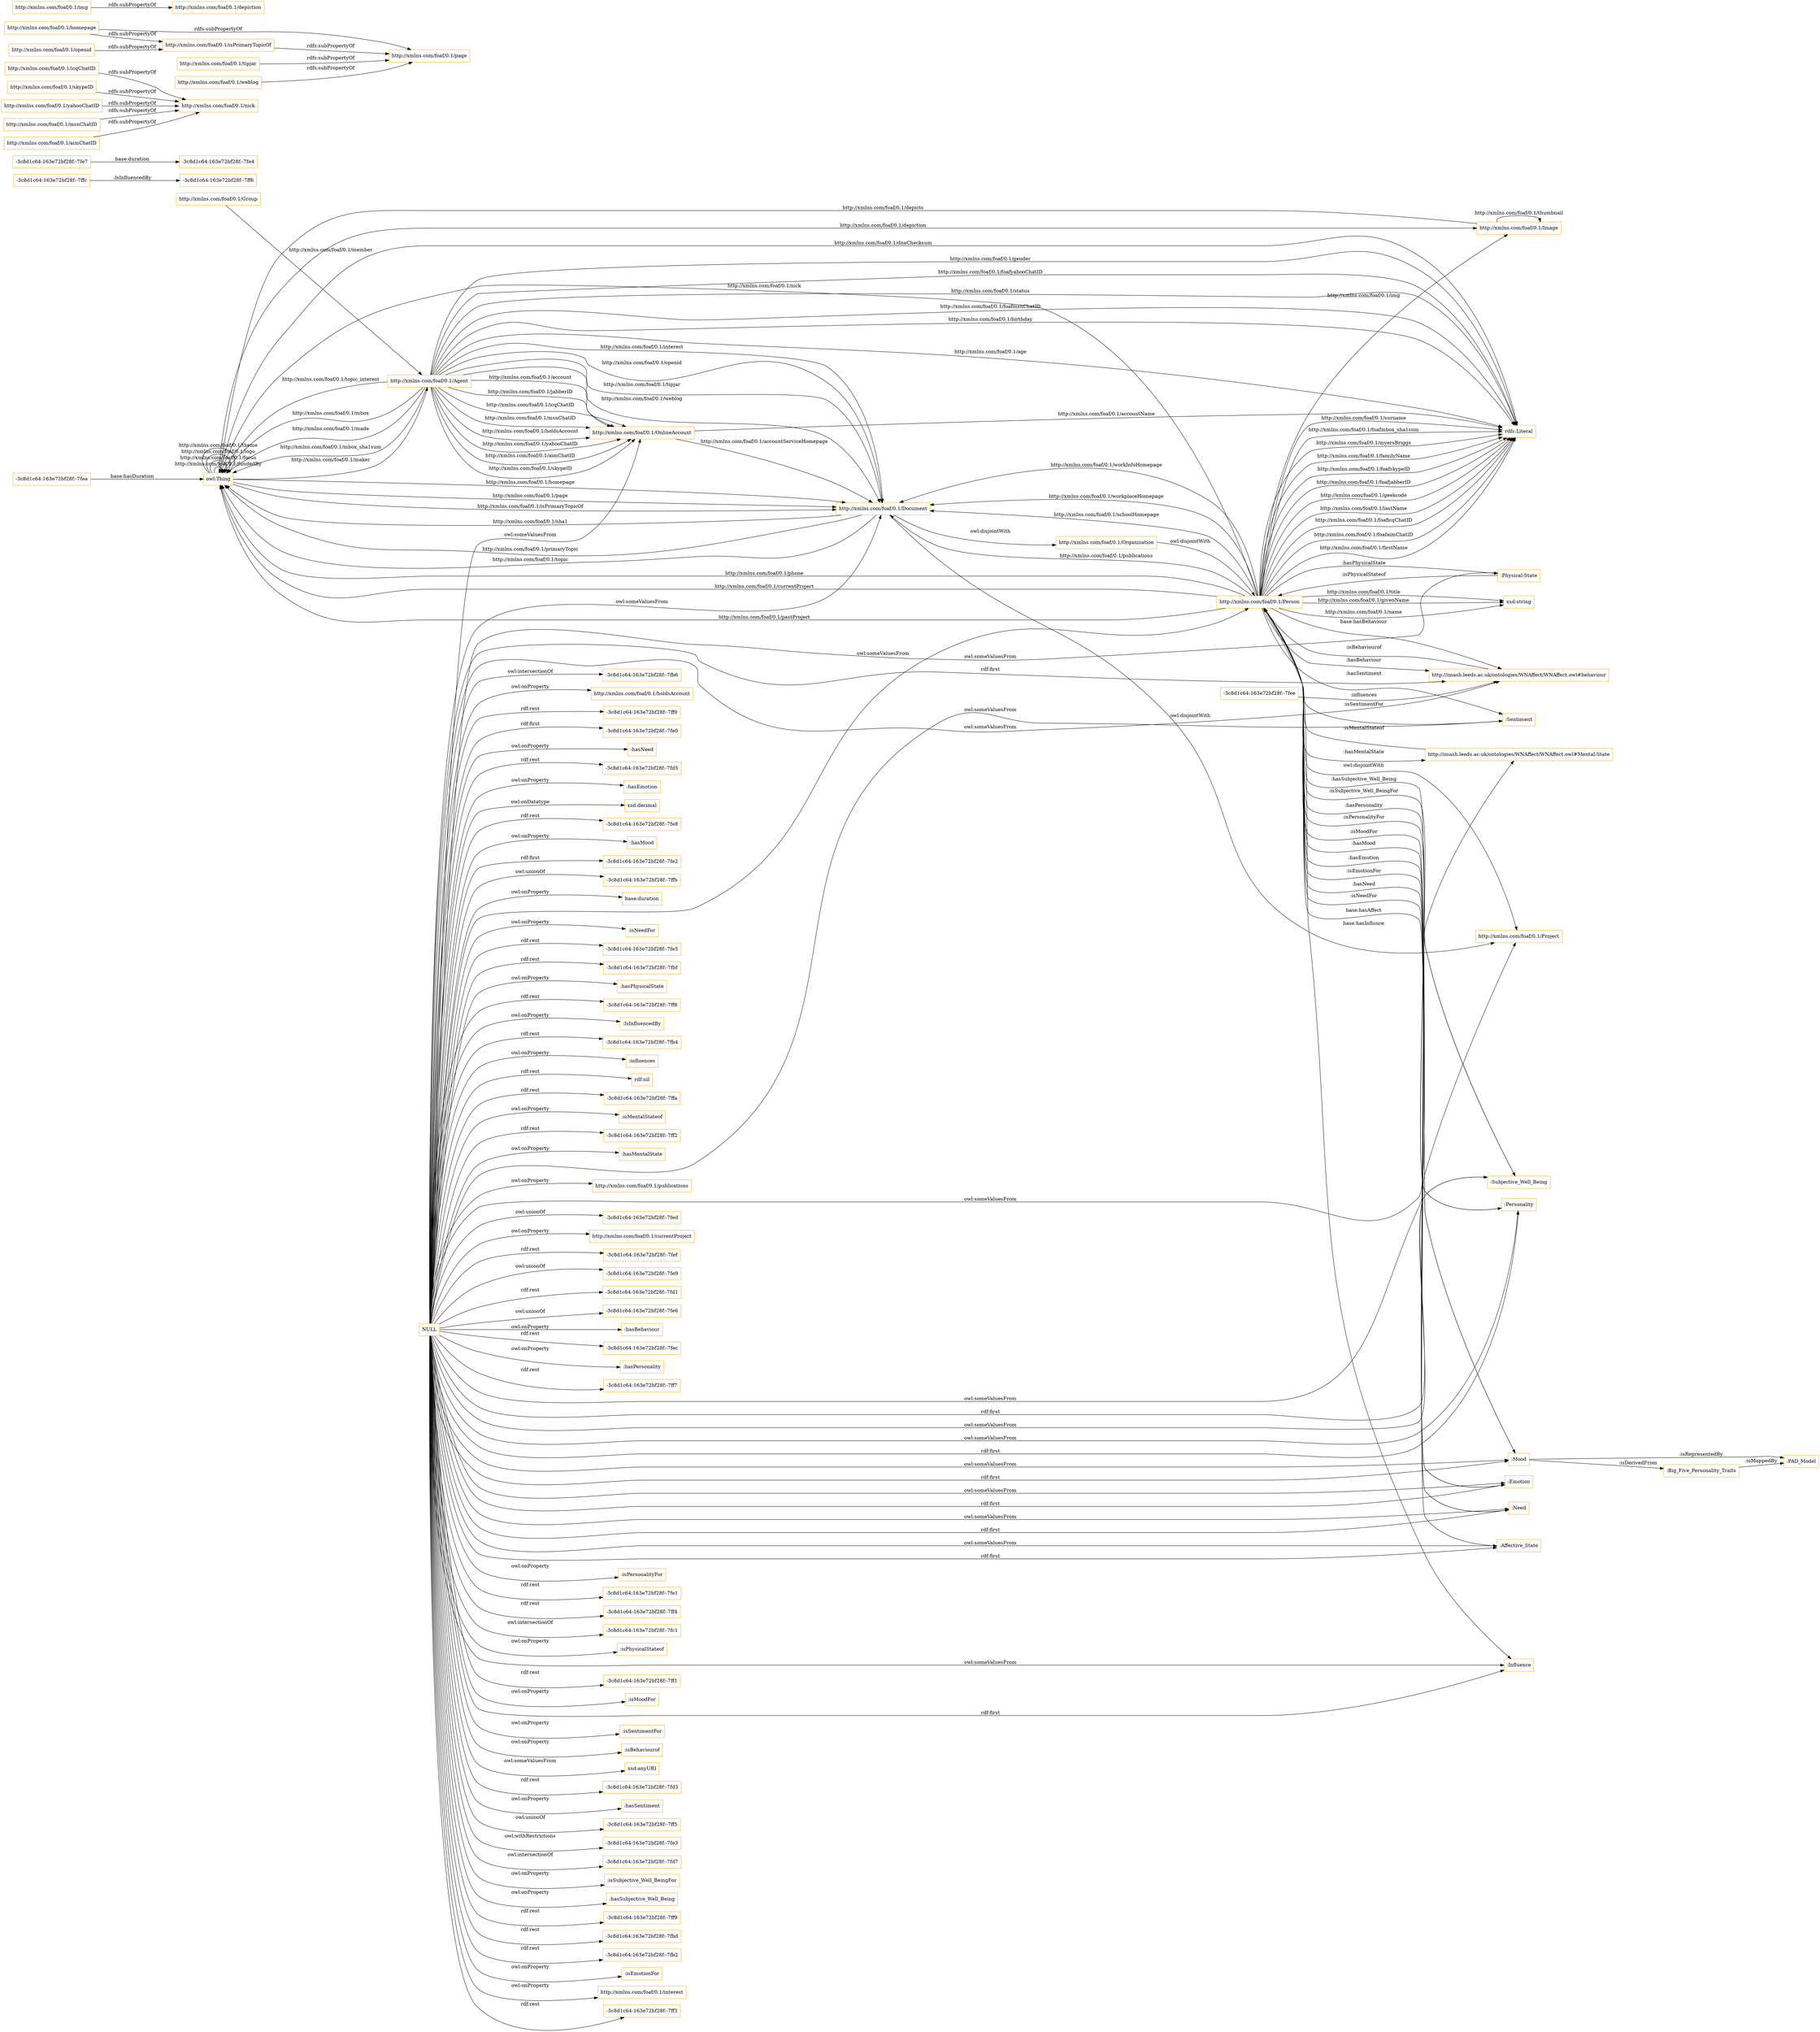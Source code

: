digraph ar2dtool_diagram { 
rankdir=LR;
size="1501"
node [shape = rectangle, color="orange"]; "-3c8d1c64:163e72bf28f:-7fea" ":Personality" "http://xmlns.com/foaf/0.1/Document" ":Sentiment" ":Emotion" "http://xmlns.com/foaf/0.1/Group" ":Influence" ":Affective_State" "http://imash.leeds.ac.uk/ontologies/WNAffect/WNAffect.owl#Mental-State" "-3c8d1c64:163e72bf28f:-7ff6" ":Mood" "http://xmlns.com/foaf/0.1/Person" ":Need" ":Subjective_Well_Being" "-3c8d1c64:163e72bf28f:-7fee" "-3c8d1c64:163e72bf28f:-7fe7" "http://xmlns.com/foaf/0.1/Organization" "-3c8d1c64:163e72bf28f:-7ffc" "http://xmlns.com/foaf/0.1/Agent" ":Physical-State" "http://imash.leeds.ac.uk/ontologies/WNAffect/WNAffect.owl#behaviour" "http://xmlns.com/foaf/0.1/Image" ":Big_Five_Personality_Traits" ":PAD_Model" "http://xmlns.com/foaf/0.1/Project" "http://xmlns.com/foaf/0.1/OnlineAccount" ; /*classes style*/
	"http://xmlns.com/foaf/0.1/icqChatID" -> "http://xmlns.com/foaf/0.1/nick" [ label = "rdfs:subPropertyOf" ];
	"http://xmlns.com/foaf/0.1/isPrimaryTopicOf" -> "http://xmlns.com/foaf/0.1/page" [ label = "rdfs:subPropertyOf" ];
	"http://xmlns.com/foaf/0.1/openid" -> "http://xmlns.com/foaf/0.1/isPrimaryTopicOf" [ label = "rdfs:subPropertyOf" ];
	"http://xmlns.com/foaf/0.1/skypeID" -> "http://xmlns.com/foaf/0.1/nick" [ label = "rdfs:subPropertyOf" ];
	"http://xmlns.com/foaf/0.1/yahooChatID" -> "http://xmlns.com/foaf/0.1/nick" [ label = "rdfs:subPropertyOf" ];
	"http://xmlns.com/foaf/0.1/homepage" -> "http://xmlns.com/foaf/0.1/page" [ label = "rdfs:subPropertyOf" ];
	"http://xmlns.com/foaf/0.1/homepage" -> "http://xmlns.com/foaf/0.1/isPrimaryTopicOf" [ label = "rdfs:subPropertyOf" ];
	"http://xmlns.com/foaf/0.1/img" -> "http://xmlns.com/foaf/0.1/depiction" [ label = "rdfs:subPropertyOf" ];
	"http://xmlns.com/foaf/0.1/msnChatID" -> "http://xmlns.com/foaf/0.1/nick" [ label = "rdfs:subPropertyOf" ];
	"http://xmlns.com/foaf/0.1/Organization" -> "http://xmlns.com/foaf/0.1/Person" [ label = "owl:disjointWith" ];
	"NULL" -> ":isMoodFor" [ label = "owl:onProperty" ];
	"NULL" -> ":isSentimentFor" [ label = "owl:onProperty" ];
	"NULL" -> ":isBehaviourof" [ label = "owl:onProperty" ];
	"NULL" -> "xsd:anyURI" [ label = "owl:someValuesFrom" ];
	"NULL" -> ":Personality" [ label = "rdf:first" ];
	"NULL" -> "-3c8d1c64:163e72bf28f:-7fd3" [ label = "rdf:rest" ];
	"NULL" -> ":hasSentiment" [ label = "owl:onProperty" ];
	"NULL" -> "-3c8d1c64:163e72bf28f:-7ff5" [ label = "owl:unionOf" ];
	"NULL" -> "-3c8d1c64:163e72bf28f:-7fe3" [ label = "owl:withRestrictions" ];
	"NULL" -> "http://imash.leeds.ac.uk/ontologies/WNAffect/WNAffect.owl#behaviour" [ label = "rdf:first" ];
	"NULL" -> "-3c8d1c64:163e72bf28f:-7fd7" [ label = "owl:intersectionOf" ];
	"NULL" -> ":isSubjective_Well_BeingFor" [ label = "owl:onProperty" ];
	"NULL" -> ":hasSubjective_Well_Being" [ label = "owl:onProperty" ];
	"NULL" -> "-3c8d1c64:163e72bf28f:-7ff9" [ label = "rdf:rest" ];
	"NULL" -> ":Physical-State" [ label = "owl:someValuesFrom" ];
	"NULL" -> "-3c8d1c64:163e72bf28f:-7fbd" [ label = "rdf:rest" ];
	"NULL" -> ":Subjective_Well_Being" [ label = "rdf:first" ];
	"NULL" -> "http://xmlns.com/foaf/0.1/OnlineAccount" [ label = "owl:someValuesFrom" ];
	"NULL" -> ":Need" [ label = "owl:someValuesFrom" ];
	"NULL" -> "-3c8d1c64:163e72bf28f:-7fb2" [ label = "rdf:rest" ];
	"NULL" -> ":isEmotionFor" [ label = "owl:onProperty" ];
	"NULL" -> "http://xmlns.com/foaf/0.1/interest" [ label = "owl:onProperty" ];
	"NULL" -> "-3c8d1c64:163e72bf28f:-7ff3" [ label = "rdf:rest" ];
	"NULL" -> ":Influence" [ label = "owl:someValuesFrom" ];
	"NULL" -> "-3c8d1c64:163e72bf28f:-7fb6" [ label = "owl:intersectionOf" ];
	"NULL" -> "http://xmlns.com/foaf/0.1/Project" [ label = "owl:someValuesFrom" ];
	"NULL" -> "http://xmlns.com/foaf/0.1/holdsAccount" [ label = "owl:onProperty" ];
	"NULL" -> "-3c8d1c64:163e72bf28f:-7ff0" [ label = "rdf:rest" ];
	"NULL" -> "-3c8d1c64:163e72bf28f:-7fe0" [ label = "rdf:first" ];
	"NULL" -> ":Personality" [ label = "owl:someValuesFrom" ];
	"NULL" -> ":hasNeed" [ label = "owl:onProperty" ];
	"NULL" -> "-3c8d1c64:163e72bf28f:-7fd5" [ label = "rdf:rest" ];
	"NULL" -> ":hasEmotion" [ label = "owl:onProperty" ];
	"NULL" -> "http://xmlns.com/foaf/0.1/Document" [ label = "owl:someValuesFrom" ];
	"NULL" -> "xsd:decimal" [ label = "owl:onDatatype" ];
	"NULL" -> "-3c8d1c64:163e72bf28f:-7fe8" [ label = "rdf:rest" ];
	"NULL" -> ":hasMood" [ label = "owl:onProperty" ];
	"NULL" -> "-3c8d1c64:163e72bf28f:-7fe2" [ label = "rdf:first" ];
	"NULL" -> "-3c8d1c64:163e72bf28f:-7ffb" [ label = "owl:unionOf" ];
	"NULL" -> "base:duration" [ label = "owl:onProperty" ];
	"NULL" -> ":isNeedFor" [ label = "owl:onProperty" ];
	"NULL" -> "-3c8d1c64:163e72bf28f:-7fe5" [ label = "rdf:rest" ];
	"NULL" -> "-3c8d1c64:163e72bf28f:-7fbf" [ label = "rdf:rest" ];
	"NULL" -> ":hasPhysicalState" [ label = "owl:onProperty" ];
	"NULL" -> "-3c8d1c64:163e72bf28f:-7ff8" [ label = "rdf:rest" ];
	"NULL" -> ":IsInfluencedBy" [ label = "owl:onProperty" ];
	"NULL" -> "-3c8d1c64:163e72bf28f:-7fb4" [ label = "rdf:rest" ];
	"NULL" -> ":influences" [ label = "owl:onProperty" ];
	"NULL" -> "rdf:nil" [ label = "rdf:rest" ];
	"NULL" -> ":Mood" [ label = "owl:someValuesFrom" ];
	"NULL" -> "-3c8d1c64:163e72bf28f:-7ffa" [ label = "rdf:rest" ];
	"NULL" -> ":isMentalStateof" [ label = "owl:onProperty" ];
	"NULL" -> "-3c8d1c64:163e72bf28f:-7ff2" [ label = "rdf:rest" ];
	"NULL" -> ":Sentiment" [ label = "owl:someValuesFrom" ];
	"NULL" -> ":Emotion" [ label = "rdf:first" ];
	"NULL" -> ":hasMentalState" [ label = "owl:onProperty" ];
	"NULL" -> "http://xmlns.com/foaf/0.1/publications" [ label = "owl:onProperty" ];
	"NULL" -> ":Need" [ label = "rdf:first" ];
	"NULL" -> "-3c8d1c64:163e72bf28f:-7fed" [ label = "owl:unionOf" ];
	"NULL" -> ":Emotion" [ label = "owl:someValuesFrom" ];
	"NULL" -> "http://xmlns.com/foaf/0.1/currentProject" [ label = "owl:onProperty" ];
	"NULL" -> "-3c8d1c64:163e72bf28f:-7fef" [ label = "rdf:rest" ];
	"NULL" -> "-3c8d1c64:163e72bf28f:-7fe9" [ label = "owl:unionOf" ];
	"NULL" -> ":Affective_State" [ label = "owl:someValuesFrom" ];
	"NULL" -> "http://imash.leeds.ac.uk/ontologies/WNAffect/WNAffect.owl#behaviour" [ label = "owl:someValuesFrom" ];
	"NULL" -> "-3c8d1c64:163e72bf28f:-7fd1" [ label = "rdf:rest" ];
	"NULL" -> "-3c8d1c64:163e72bf28f:-7fe6" [ label = "owl:unionOf" ];
	"NULL" -> ":hasBehaviour" [ label = "owl:onProperty" ];
	"NULL" -> "-3c8d1c64:163e72bf28f:-7fec" [ label = "rdf:rest" ];
	"NULL" -> "http://imash.leeds.ac.uk/ontologies/WNAffect/WNAffect.owl#Mental-State" [ label = "owl:someValuesFrom" ];
	"NULL" -> ":hasPersonality" [ label = "owl:onProperty" ];
	"NULL" -> "http://xmlns.com/foaf/0.1/Person" [ label = "owl:someValuesFrom" ];
	"NULL" -> "-3c8d1c64:163e72bf28f:-7ff7" [ label = "rdf:rest" ];
	"NULL" -> ":Influence" [ label = "rdf:first" ];
	"NULL" -> ":isPersonalityFor" [ label = "owl:onProperty" ];
	"NULL" -> "-3c8d1c64:163e72bf28f:-7fe1" [ label = "rdf:rest" ];
	"NULL" -> ":Mood" [ label = "rdf:first" ];
	"NULL" -> ":Affective_State" [ label = "rdf:first" ];
	"NULL" -> "-3c8d1c64:163e72bf28f:-7ff4" [ label = "rdf:rest" ];
	"NULL" -> "-3c8d1c64:163e72bf28f:-7fc1" [ label = "owl:intersectionOf" ];
	"NULL" -> ":isPhysicalStateof" [ label = "owl:onProperty" ];
	"NULL" -> "-3c8d1c64:163e72bf28f:-7ff1" [ label = "rdf:rest" ];
	"NULL" -> ":Subjective_Well_Being" [ label = "owl:someValuesFrom" ];
	"http://xmlns.com/foaf/0.1/tipjar" -> "http://xmlns.com/foaf/0.1/page" [ label = "rdfs:subPropertyOf" ];
	"http://xmlns.com/foaf/0.1/weblog" -> "http://xmlns.com/foaf/0.1/page" [ label = "rdfs:subPropertyOf" ];
	"http://xmlns.com/foaf/0.1/Person" -> "http://xmlns.com/foaf/0.1/Project" [ label = "owl:disjointWith" ];
	"http://xmlns.com/foaf/0.1/aimChatID" -> "http://xmlns.com/foaf/0.1/nick" [ label = "rdfs:subPropertyOf" ];
	"http://xmlns.com/foaf/0.1/Document" -> "http://xmlns.com/foaf/0.1/Project" [ label = "owl:disjointWith" ];
	"http://xmlns.com/foaf/0.1/Document" -> "http://xmlns.com/foaf/0.1/Organization" [ label = "owl:disjointWith" ];
	"http://xmlns.com/foaf/0.1/Person" -> "xsd:string" [ label = "http://xmlns.com/foaf/0.1/name" ];
	"owl:Thing" -> "http://xmlns.com/foaf/0.1/Document" [ label = "http://xmlns.com/foaf/0.1/page" ];
	"http://xmlns.com/foaf/0.1/Agent" -> "http://xmlns.com/foaf/0.1/Document" [ label = "http://xmlns.com/foaf/0.1/openid" ];
	"http://xmlns.com/foaf/0.1/Document" -> "owl:Thing" [ label = "http://xmlns.com/foaf/0.1/sha1" ];
	"http://xmlns.com/foaf/0.1/Person" -> "rdfs:Literal" [ label = "http://xmlns.com/foaf/0.1/foaficqChatID" ];
	"owl:Thing" -> "rdfs:Literal" [ label = "http://xmlns.com/foaf/0.1/dnaChecksum" ];
	"http://xmlns.com/foaf/0.1/Person" -> ":Mood" [ label = ":hasMood" ];
	":Subjective_Well_Being" -> "http://xmlns.com/foaf/0.1/Person" [ label = ":isSubjective_Well_BeingFor" ];
	"http://xmlns.com/foaf/0.1/Agent" -> "http://xmlns.com/foaf/0.1/Document" [ label = "http://xmlns.com/foaf/0.1/tipjar" ];
	"http://xmlns.com/foaf/0.1/Person" -> "http://xmlns.com/foaf/0.1/Document" [ label = "http://xmlns.com/foaf/0.1/publications" ];
	"http://xmlns.com/foaf/0.1/Person" -> "http://imash.leeds.ac.uk/ontologies/WNAffect/WNAffect.owl#behaviour" [ label = ":hasBehaviour" ];
	"http://xmlns.com/foaf/0.1/Person" -> "xsd:string" [ label = "http://xmlns.com/foaf/0.1/title" ];
	"http://xmlns.com/foaf/0.1/Person" -> "owl:Thing" [ label = "http://xmlns.com/foaf/0.1/pastProject" ];
	":Physical-State" -> "http://xmlns.com/foaf/0.1/Person" [ label = ":isPhysicalStateof" ];
	"http://xmlns.com/foaf/0.1/Person" -> "rdfs:Literal" [ label = "http://xmlns.com/foaf/0.1/foafaimChatID" ];
	":Mood" -> "http://xmlns.com/foaf/0.1/Person" [ label = ":isMoodFor" ];
	":Personality" -> "http://xmlns.com/foaf/0.1/Person" [ label = ":isPersonalityFor" ];
	"-3c8d1c64:163e72bf28f:-7fea" -> "owl:Thing" [ label = "base:hasDuration" ];
	"-3c8d1c64:163e72bf28f:-7ffc" -> "-3c8d1c64:163e72bf28f:-7ff6" [ label = ":IsInfluencedBy" ];
	"http://xmlns.com/foaf/0.1/Person" -> "rdfs:Literal" [ label = "http://xmlns.com/foaf/0.1/firstName" ];
	"http://xmlns.com/foaf/0.1/Person" -> "rdfs:Literal" [ label = "http://xmlns.com/foaf/0.1/surname" ];
	"http://xmlns.com/foaf/0.1/Person" -> "rdfs:Literal" [ label = "http://xmlns.com/foaf/0.1/foafmbox_sha1sum" ];
	"http://xmlns.com/foaf/0.1/Agent" -> "owl:Thing" [ label = "http://xmlns.com/foaf/0.1/topic_interest" ];
	":Big_Five_Personality_Traits" -> ":PAD_Model" [ label = ":isMappedBy" ];
	"owl:Thing" -> "owl:Thing" [ label = "http://xmlns.com/foaf/0.1/fundedBy" ];
	"http://xmlns.com/foaf/0.1/Person" -> "http://imash.leeds.ac.uk/ontologies/WNAffect/WNAffect.owl#behaviour" [ label = "base:hasBehaviour" ];
	"http://xmlns.com/foaf/0.1/Agent" -> "http://xmlns.com/foaf/0.1/OnlineAccount" [ label = "http://xmlns.com/foaf/0.1/account" ];
	"http://xmlns.com/foaf/0.1/Agent" -> "rdfs:Literal" [ label = "http://xmlns.com/foaf/0.1/gender" ];
	"http://xmlns.com/foaf/0.1/Agent" -> "rdfs:Literal" [ label = "http://xmlns.com/foaf/0.1/foafyahooChatID" ];
	"http://xmlns.com/foaf/0.1/Person" -> "http://xmlns.com/foaf/0.1/Image" [ label = "http://xmlns.com/foaf/0.1/img" ];
	"-3c8d1c64:163e72bf28f:-7fee" -> "http://imash.leeds.ac.uk/ontologies/WNAffect/WNAffect.owl#behaviour" [ label = ":influences" ];
	"http://xmlns.com/foaf/0.1/Agent" -> "http://xmlns.com/foaf/0.1/OnlineAccount" [ label = "http://xmlns.com/foaf/0.1/jabberID" ];
	"http://xmlns.com/foaf/0.1/Agent" -> "rdfs:Literal" [ label = "http://xmlns.com/foaf/0.1/status" ];
	"http://xmlns.com/foaf/0.1/Person" -> "http://xmlns.com/foaf/0.1/Document" [ label = "http://xmlns.com/foaf/0.1/workInfoHomepage" ];
	"http://xmlns.com/foaf/0.1/Person" -> "owl:Thing" [ label = "http://xmlns.com/foaf/0.1/nick" ];
	"http://xmlns.com/foaf/0.1/Agent" -> "http://xmlns.com/foaf/0.1/OnlineAccount" [ label = "http://xmlns.com/foaf/0.1/icqChatID" ];
	"owl:Thing" -> "http://xmlns.com/foaf/0.1/Document" [ label = "http://xmlns.com/foaf/0.1/homepage" ];
	"http://xmlns.com/foaf/0.1/Agent" -> "http://xmlns.com/foaf/0.1/Document" [ label = "http://xmlns.com/foaf/0.1/weblog" ];
	"http://xmlns.com/foaf/0.1/Agent" -> "http://xmlns.com/foaf/0.1/Document" [ label = "http://xmlns.com/foaf/0.1/interest" ];
	"http://xmlns.com/foaf/0.1/Person" -> "http://xmlns.com/foaf/0.1/Document" [ label = "http://xmlns.com/foaf/0.1/workplaceHomepage" ];
	"http://xmlns.com/foaf/0.1/Person" -> "owl:Thing" [ label = "http://xmlns.com/foaf/0.1/phone" ];
	"http://xmlns.com/foaf/0.1/Agent" -> "http://xmlns.com/foaf/0.1/OnlineAccount" [ label = "http://xmlns.com/foaf/0.1/msnChatID" ];
	":Sentiment" -> "http://xmlns.com/foaf/0.1/Person" [ label = ":isSentimentFor" ];
	"http://xmlns.com/foaf/0.1/Person" -> "http://xmlns.com/foaf/0.1/Document" [ label = "http://xmlns.com/foaf/0.1/schoolHomepage" ];
	"owl:Thing" -> "http://xmlns.com/foaf/0.1/Agent" [ label = "http://xmlns.com/foaf/0.1/maker" ];
	"http://xmlns.com/foaf/0.1/Agent" -> "http://xmlns.com/foaf/0.1/OnlineAccount" [ label = "http://xmlns.com/foaf/0.1/holdsAccount" ];
	"http://xmlns.com/foaf/0.1/OnlineAccount" -> "http://xmlns.com/foaf/0.1/Document" [ label = "http://xmlns.com/foaf/0.1/accountServiceHomepage" ];
	"http://xmlns.com/foaf/0.1/Agent" -> "http://xmlns.com/foaf/0.1/OnlineAccount" [ label = "http://xmlns.com/foaf/0.1/yahooChatID" ];
	"owl:Thing" -> "http://xmlns.com/foaf/0.1/Document" [ label = "http://xmlns.com/foaf/0.1/isPrimaryTopicOf" ];
	"http://xmlns.com/foaf/0.1/Person" -> ":Sentiment" [ label = ":hasSentiment" ];
	"http://xmlns.com/foaf/0.1/Agent" -> "rdfs:Literal" [ label = "http://xmlns.com/foaf/0.1/foafmsnChatID" ];
	"http://xmlns.com/foaf/0.1/Person" -> ":Affective_State" [ label = "base:hasAffect" ];
	"http://xmlns.com/foaf/0.1/Image" -> "http://xmlns.com/foaf/0.1/Image" [ label = "http://xmlns.com/foaf/0.1/thumbnail" ];
	"http://xmlns.com/foaf/0.1/Person" -> "rdfs:Literal" [ label = "http://xmlns.com/foaf/0.1/myersBriggs" ];
	"http://xmlns.com/foaf/0.1/Person" -> "rdfs:Literal" [ label = "http://xmlns.com/foaf/0.1/familyName" ];
	"http://xmlns.com/foaf/0.1/Person" -> ":Physical-State" [ label = ":hasPhysicalState" ];
	":Mood" -> ":Big_Five_Personality_Traits" [ label = ":isDerivedFrom" ];
	":Mood" -> ":PAD_Model" [ label = ":isRepresentedBy" ];
	"http://imash.leeds.ac.uk/ontologies/WNAffect/WNAffect.owl#behaviour" -> "http://xmlns.com/foaf/0.1/Person" [ label = ":isBehaviourof" ];
	"owl:Thing" -> "owl:Thing" [ label = "http://xmlns.com/foaf/0.1/focus" ];
	"http://xmlns.com/foaf/0.1/Document" -> "owl:Thing" [ label = "http://xmlns.com/foaf/0.1/primaryTopic" ];
	"http://xmlns.com/foaf/0.1/Group" -> "http://xmlns.com/foaf/0.1/Agent" [ label = "http://xmlns.com/foaf/0.1/member" ];
	"http://xmlns.com/foaf/0.1/Agent" -> "owl:Thing" [ label = "http://xmlns.com/foaf/0.1/mbox" ];
	"http://xmlns.com/foaf/0.1/Person" -> "rdfs:Literal" [ label = "http://xmlns.com/foaf/0.1/foafskypeID" ];
	"http://imash.leeds.ac.uk/ontologies/WNAffect/WNAffect.owl#Mental-State" -> "http://xmlns.com/foaf/0.1/Person" [ label = ":isMentalStateof" ];
	":Need" -> "http://xmlns.com/foaf/0.1/Person" [ label = ":isNeedFor" ];
	"owl:Thing" -> "owl:Thing" [ label = "http://xmlns.com/foaf/0.1/logo" ];
	"-3c8d1c64:163e72bf28f:-7fe7" -> "-3c8d1c64:163e72bf28f:-7fe4" [ label = "base:duration" ];
	"http://xmlns.com/foaf/0.1/Person" -> "rdfs:Literal" [ label = "http://xmlns.com/foaf/0.1/foafjabberID" ];
	"http://xmlns.com/foaf/0.1/Agent" -> "http://xmlns.com/foaf/0.1/OnlineAccount" [ label = "http://xmlns.com/foaf/0.1/aimChatID" ];
	"owl:Thing" -> "owl:Thing" [ label = "http://xmlns.com/foaf/0.1/theme" ];
	"http://xmlns.com/foaf/0.1/Person" -> "http://imash.leeds.ac.uk/ontologies/WNAffect/WNAffect.owl#Mental-State" [ label = ":hasMentalState" ];
	"http://xmlns.com/foaf/0.1/Person" -> ":Influence" [ label = "base:hasInflunce" ];
	"http://xmlns.com/foaf/0.1/Person" -> "xsd:string" [ label = "http://xmlns.com/foaf/0.1/givenName" ];
	"http://xmlns.com/foaf/0.1/Person" -> ":Need" [ label = ":hasNeed" ];
	"http://xmlns.com/foaf/0.1/Person" -> "rdfs:Literal" [ label = "http://xmlns.com/foaf/0.1/geekcode" ];
	"http://xmlns.com/foaf/0.1/Person" -> ":Personality" [ label = ":hasPersonality" ];
	"owl:Thing" -> "http://xmlns.com/foaf/0.1/Image" [ label = "http://xmlns.com/foaf/0.1/depiction" ];
	"http://xmlns.com/foaf/0.1/Person" -> ":Emotion" [ label = ":hasEmotion" ];
	"http://xmlns.com/foaf/0.1/Agent" -> "owl:Thing" [ label = "http://xmlns.com/foaf/0.1/made" ];
	"http://xmlns.com/foaf/0.1/Person" -> "owl:Thing" [ label = "http://xmlns.com/foaf/0.1/currentProject" ];
	"http://xmlns.com/foaf/0.1/Agent" -> "http://xmlns.com/foaf/0.1/OnlineAccount" [ label = "http://xmlns.com/foaf/0.1/skypeID" ];
	"http://xmlns.com/foaf/0.1/Agent" -> "owl:Thing" [ label = "http://xmlns.com/foaf/0.1/mbox_sha1sum" ];
	"http://xmlns.com/foaf/0.1/Person" -> "rdfs:Literal" [ label = "http://xmlns.com/foaf/0.1/lastName" ];
	"http://xmlns.com/foaf/0.1/OnlineAccount" -> "rdfs:Literal" [ label = "http://xmlns.com/foaf/0.1/accountName" ];
	":Emotion" -> "http://xmlns.com/foaf/0.1/Person" [ label = ":isEmotionFor" ];
	"http://xmlns.com/foaf/0.1/Agent" -> "rdfs:Literal" [ label = "http://xmlns.com/foaf/0.1/birthday" ];
	"http://xmlns.com/foaf/0.1/Agent" -> "rdfs:Literal" [ label = "http://xmlns.com/foaf/0.1/age" ];
	"http://xmlns.com/foaf/0.1/Image" -> "owl:Thing" [ label = "http://xmlns.com/foaf/0.1/depicts" ];
	"http://xmlns.com/foaf/0.1/Person" -> ":Subjective_Well_Being" [ label = ":hasSubjective_Well_Being" ];
	"http://xmlns.com/foaf/0.1/Document" -> "owl:Thing" [ label = "http://xmlns.com/foaf/0.1/topic" ];

}
